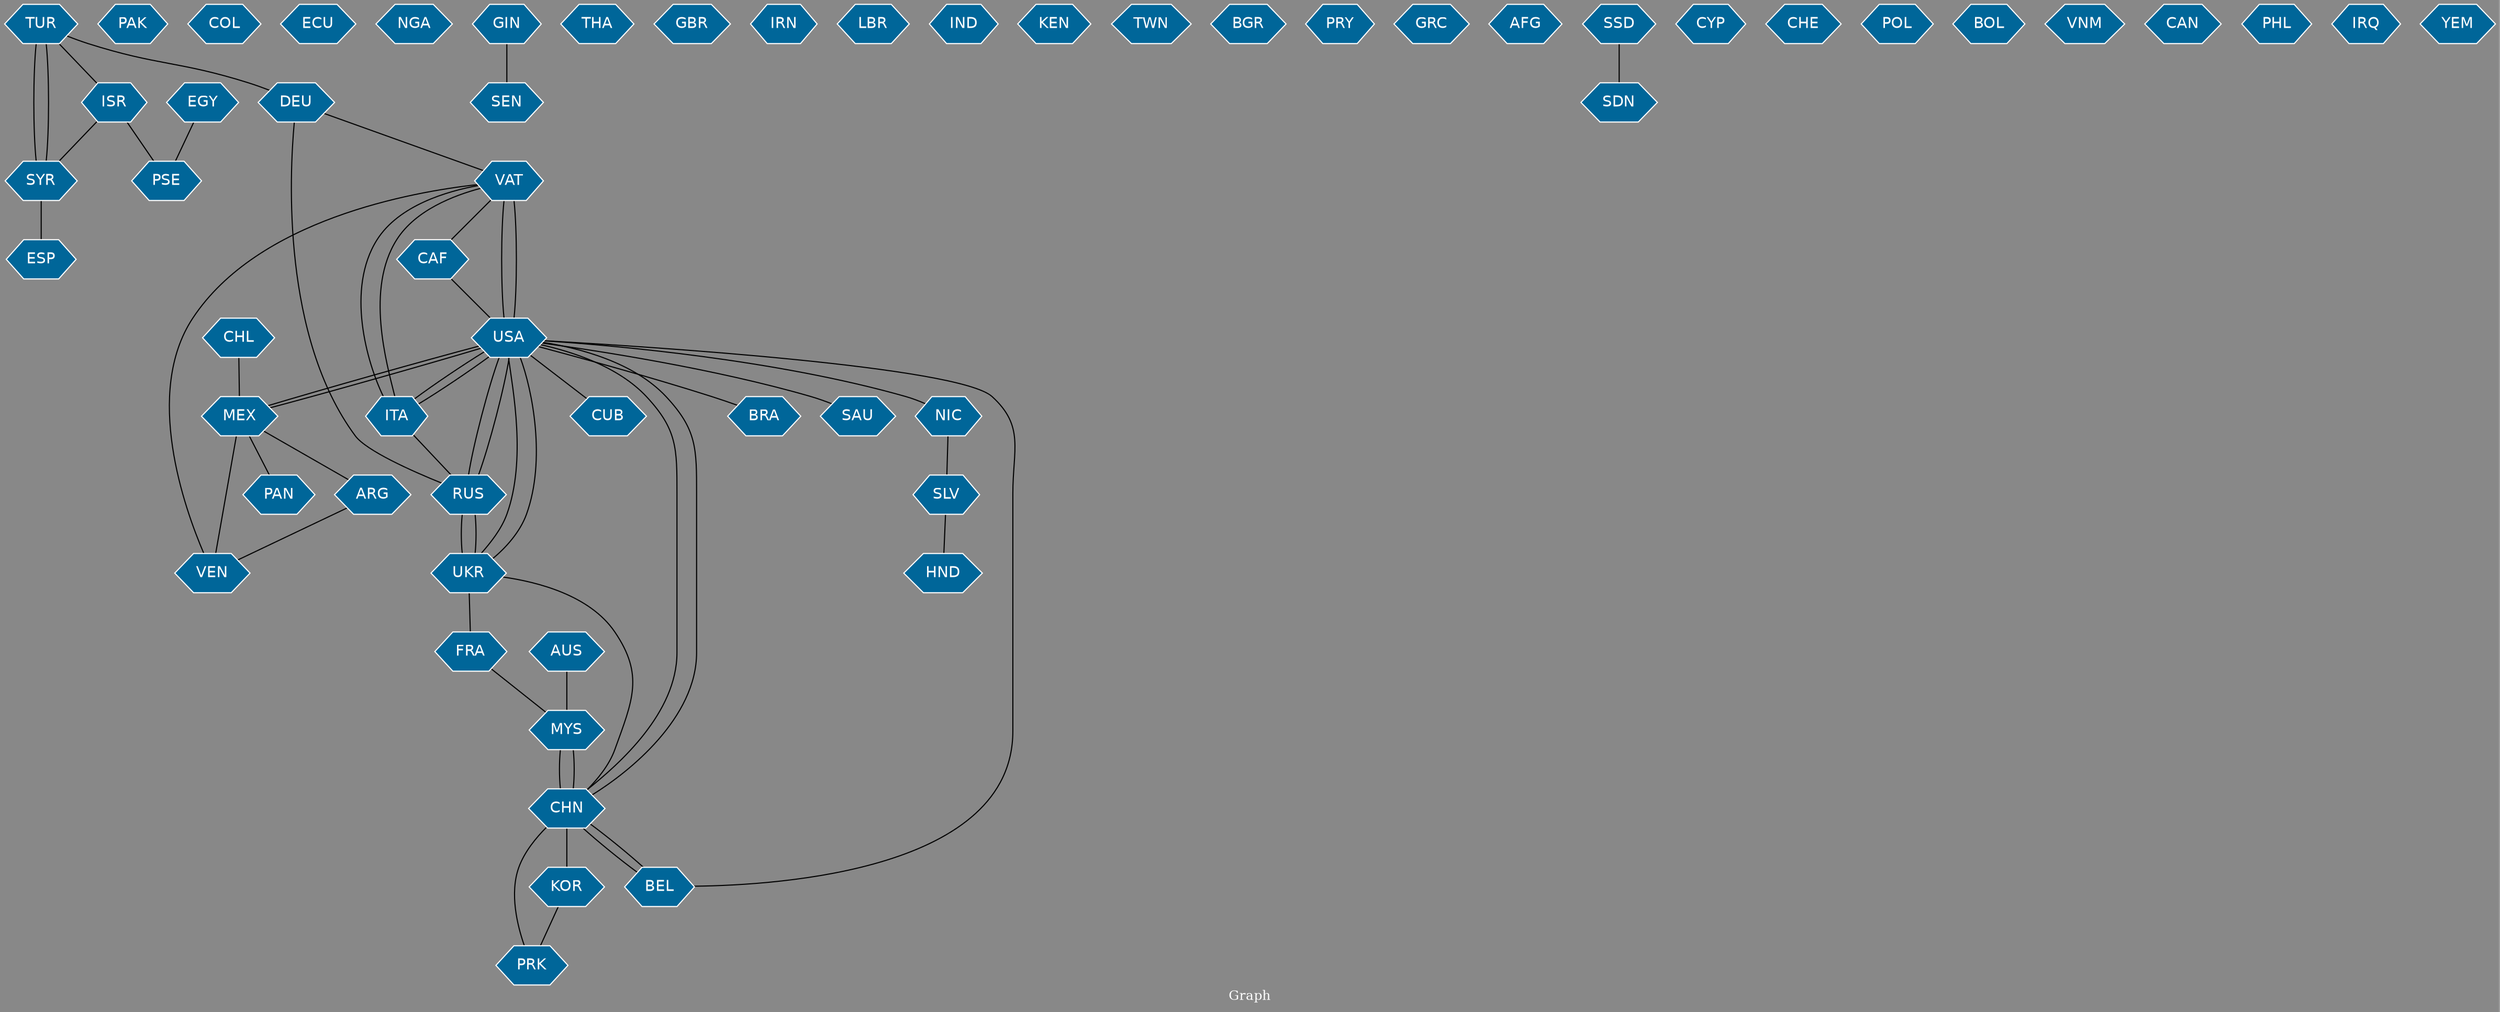// Countries together in item graph
graph {
	graph [bgcolor="#888888" fontcolor=white fontsize=12 label="Graph" outputorder=edgesfirst overlap=prism]
	node [color=white fillcolor="#006699" fontcolor=white fontname=Helvetica shape=hexagon style=filled]
	edge [arrowhead=open color=black fontcolor=white fontname=Courier fontsize=12]
		VAT [label=VAT]
		BRA [label=BRA]
		USA [label=USA]
		SAU [label=SAU]
		MYS [label=MYS]
		MEX [label=MEX]
		VEN [label=VEN]
		ARG [label=ARG]
		RUS [label=RUS]
		PRK [label=PRK]
		UKR [label=UKR]
		PAK [label=PAK]
		BEL [label=BEL]
		CHN [label=CHN]
		COL [label=COL]
		ESP [label=ESP]
		TUR [label=TUR]
		DEU [label=DEU]
		ECU [label=ECU]
		FRA [label=FRA]
		CHL [label=CHL]
		AUS [label=AUS]
		NGA [label=NGA]
		SYR [label=SYR]
		GIN [label=GIN]
		SEN [label=SEN]
		THA [label=THA]
		GBR [label=GBR]
		PAN [label=PAN]
		PSE [label=PSE]
		IRN [label=IRN]
		LBR [label=LBR]
		IND [label=IND]
		KEN [label=KEN]
		KOR [label=KOR]
		TWN [label=TWN]
		EGY [label=EGY]
		CAF [label=CAF]
		BGR [label=BGR]
		PRY [label=PRY]
		GRC [label=GRC]
		ITA [label=ITA]
		SLV [label=SLV]
		HND [label=HND]
		ISR [label=ISR]
		AFG [label=AFG]
		CUB [label=CUB]
		SSD [label=SSD]
		CYP [label=CYP]
		CHE [label=CHE]
		NIC [label=NIC]
		POL [label=POL]
		BOL [label=BOL]
		VNM [label=VNM]
		CAN [label=CAN]
		PHL [label=PHL]
		IRQ [label=IRQ]
		YEM [label=YEM]
		SDN [label=SDN]
			VEN -- VAT [weight=1]
			UKR -- FRA [weight=1]
			KOR -- PRK [weight=1]
			BEL -- USA [weight=1]
			SYR -- TUR [weight=4]
			UKR -- RUS [weight=11]
			ITA -- USA [weight=3]
			VAT -- CAF [weight=1]
			USA -- VAT [weight=5]
			ITA -- RUS [weight=1]
			CHN -- USA [weight=2]
			ISR -- SYR [weight=1]
			MEX -- VEN [weight=2]
			PRK -- CHN [weight=1]
			EGY -- PSE [weight=1]
			FRA -- MYS [weight=1]
			TUR -- ISR [weight=1]
			VAT -- USA [weight=7]
			NIC -- SLV [weight=1]
			SLV -- HND [weight=1]
			TUR -- SYR [weight=1]
			SYR -- ESP [weight=1]
			MEX -- PAN [weight=1]
			TUR -- DEU [weight=1]
			ISR -- PSE [weight=1]
			USA -- SAU [weight=2]
			SSD -- SDN [weight=1]
			DEU -- RUS [weight=1]
			USA -- CHN [weight=1]
			MEX -- USA [weight=2]
			VAT -- ITA [weight=1]
			USA -- MEX [weight=1]
			ITA -- VAT [weight=1]
			RUS -- USA [weight=4]
			USA -- NIC [weight=1]
			USA -- CUB [weight=1]
			UKR -- USA [weight=2]
			RUS -- UKR [weight=12]
			USA -- RUS [weight=4]
			MEX -- ARG [weight=1]
			DEU -- VAT [weight=1]
			CHN -- BEL [weight=1]
			USA -- ITA [weight=1]
			BEL -- CHN [weight=1]
			CAF -- USA [weight=1]
			CHN -- MYS [weight=5]
			GIN -- SEN [weight=1]
			USA -- BRA [weight=1]
			CHN -- KOR [weight=1]
			UKR -- CHN [weight=1]
			MYS -- CHN [weight=1]
			USA -- UKR [weight=1]
			CHL -- MEX [weight=1]
			ARG -- VEN [weight=1]
			AUS -- MYS [weight=1]
}